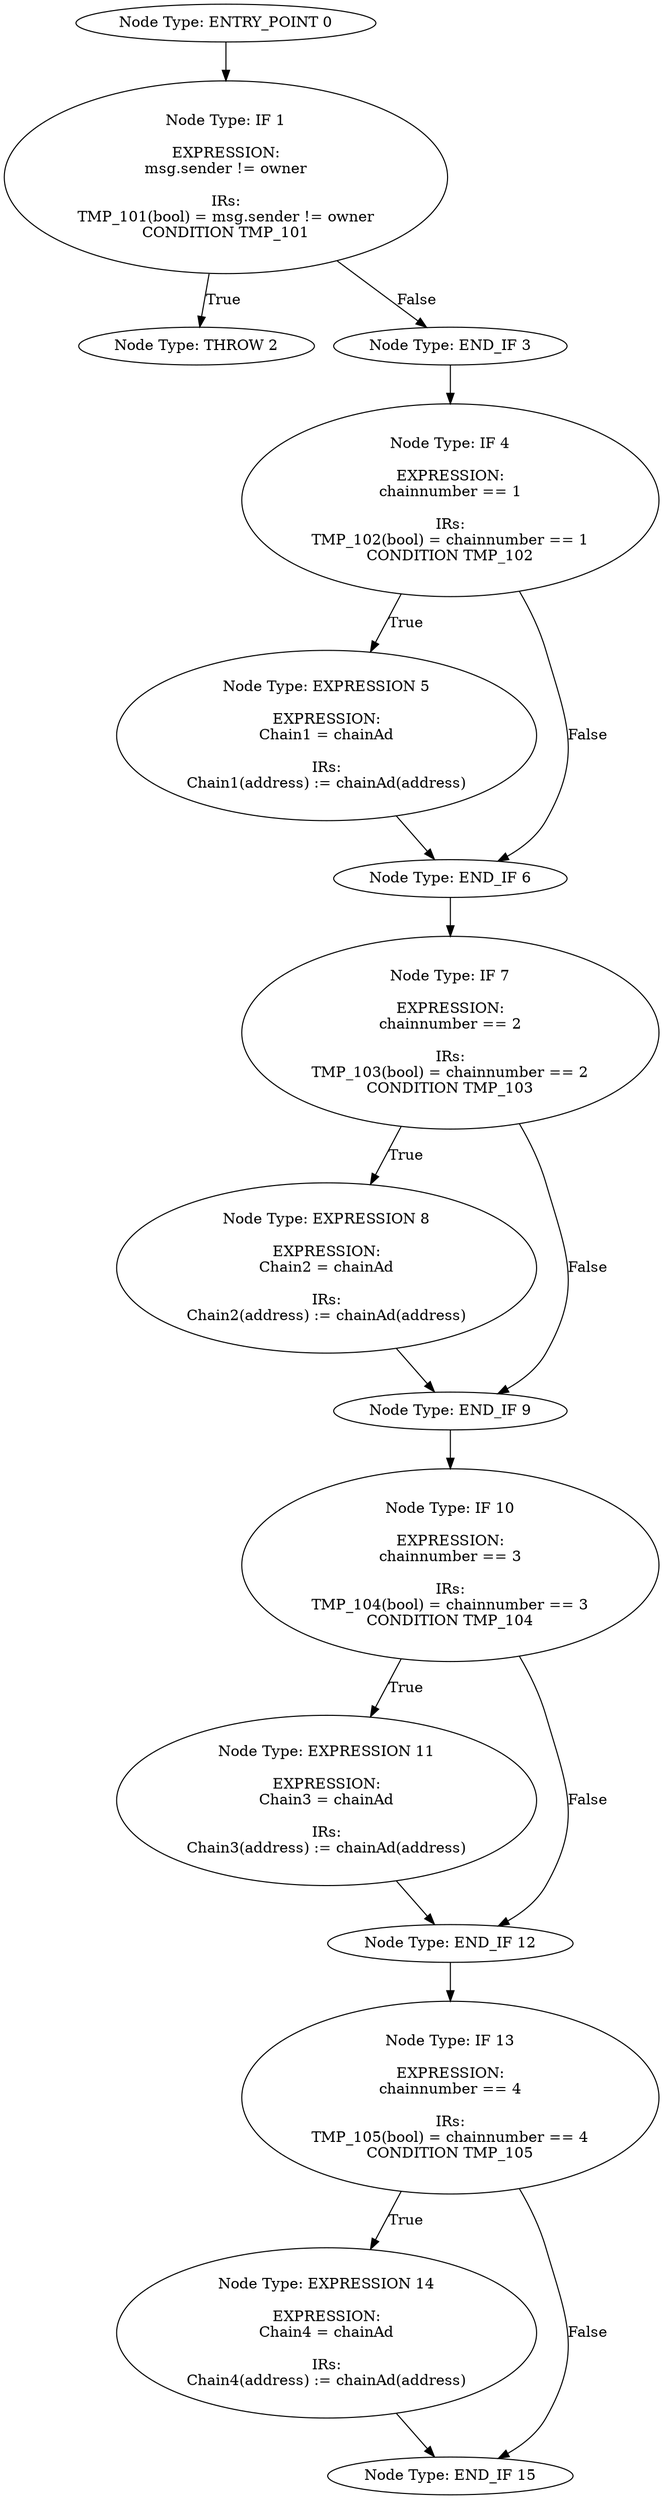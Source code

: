 digraph{
0[label="Node Type: ENTRY_POINT 0
"];
0->1;
1[label="Node Type: IF 1

EXPRESSION:
msg.sender != owner

IRs:
TMP_101(bool) = msg.sender != owner
CONDITION TMP_101"];
1->2[label="True"];
1->3[label="False"];
2[label="Node Type: THROW 2
"];
3[label="Node Type: END_IF 3
"];
3->4;
4[label="Node Type: IF 4

EXPRESSION:
chainnumber == 1

IRs:
TMP_102(bool) = chainnumber == 1
CONDITION TMP_102"];
4->5[label="True"];
4->6[label="False"];
5[label="Node Type: EXPRESSION 5

EXPRESSION:
Chain1 = chainAd

IRs:
Chain1(address) := chainAd(address)"];
5->6;
6[label="Node Type: END_IF 6
"];
6->7;
7[label="Node Type: IF 7

EXPRESSION:
chainnumber == 2

IRs:
TMP_103(bool) = chainnumber == 2
CONDITION TMP_103"];
7->8[label="True"];
7->9[label="False"];
8[label="Node Type: EXPRESSION 8

EXPRESSION:
Chain2 = chainAd

IRs:
Chain2(address) := chainAd(address)"];
8->9;
9[label="Node Type: END_IF 9
"];
9->10;
10[label="Node Type: IF 10

EXPRESSION:
chainnumber == 3

IRs:
TMP_104(bool) = chainnumber == 3
CONDITION TMP_104"];
10->11[label="True"];
10->12[label="False"];
11[label="Node Type: EXPRESSION 11

EXPRESSION:
Chain3 = chainAd

IRs:
Chain3(address) := chainAd(address)"];
11->12;
12[label="Node Type: END_IF 12
"];
12->13;
13[label="Node Type: IF 13

EXPRESSION:
chainnumber == 4

IRs:
TMP_105(bool) = chainnumber == 4
CONDITION TMP_105"];
13->14[label="True"];
13->15[label="False"];
14[label="Node Type: EXPRESSION 14

EXPRESSION:
Chain4 = chainAd

IRs:
Chain4(address) := chainAd(address)"];
14->15;
15[label="Node Type: END_IF 15
"];
}
